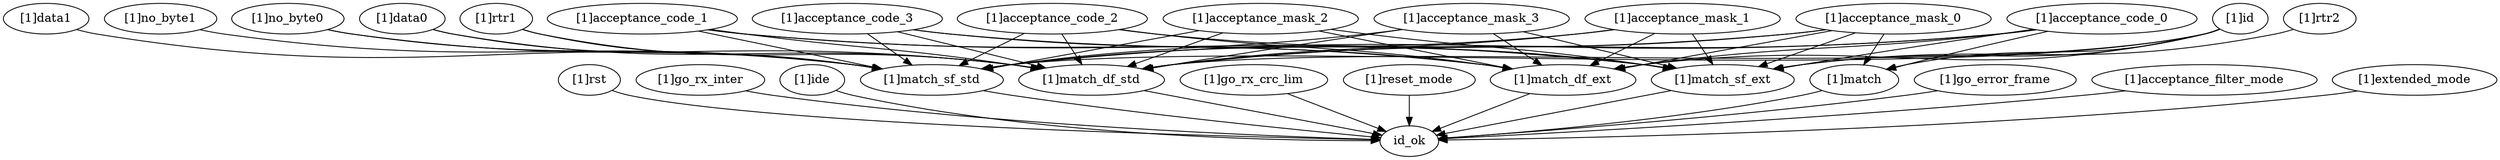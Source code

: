 strict digraph "" {
	"[1]rst"	 [complexity=1,
		importance=1.70586034899,
		rank=1.70586034899];
	id_ok	 [complexity=0,
		importance=0.240638544848,
		rank=0.0];
	"[1]rst" -> id_ok;
	"[1]go_rx_inter"	 [complexity=3,
		importance=0.262029079897,
		rank=0.0873430266325];
	"[1]go_rx_inter" -> id_ok;
	"[1]ide"	 [complexity=2,
		importance=0.983944714442,
		rank=0.491972357221];
	"[1]ide" -> id_ok;
	"[1]no_byte0"	 [complexity=108,
		importance=0.321921968652,
		rank=0.002980758969];
	"[1]match_sf_std"	 [complexity=3,
		importance=0.321921630106,
		rank=0.107307210035];
	"[1]no_byte0" -> "[1]match_sf_std";
	"[1]match_df_std"	 [complexity=3,
		importance=0.300531433603,
		rank=0.100177144534];
	"[1]no_byte0" -> "[1]match_df_std";
	"[1]go_rx_crc_lim"	 [complexity=1,
		importance=1.46522180414,
		rank=1.46522180414];
	"[1]go_rx_crc_lim" -> id_ok;
	"[1]reset_mode"	 [complexity=3,
		importance=0.262029079897,
		rank=0.0873430266325];
	"[1]reset_mode" -> id_ok;
	"[1]data0"	 [complexity=108,
		importance=0.321921968652,
		rank=0.002980758969];
	"[1]data0" -> "[1]match_sf_std";
	"[1]data0" -> "[1]match_df_std";
	"[1]acceptance_mask_2"	 [complexity=108,
		importance=0.321921968652,
		rank=0.002980758969];
	"[1]match_df_ext"	 [complexity=3,
		importance=0.284488786226,
		rank=0.0948295954085];
	"[1]acceptance_mask_2" -> "[1]match_df_ext";
	"[1]match_sf_ext"	 [complexity=3,
		importance=0.295183884477,
		rank=0.098394628159];
	"[1]acceptance_mask_2" -> "[1]match_sf_ext";
	"[1]acceptance_mask_2" -> "[1]match_sf_std";
	"[1]acceptance_mask_2" -> "[1]match_df_std";
	"[1]acceptance_mask_3"	 [complexity=108,
		importance=0.321921968652,
		rank=0.002980758969];
	"[1]acceptance_mask_3" -> "[1]match_df_ext";
	"[1]acceptance_mask_3" -> "[1]match_sf_ext";
	"[1]acceptance_mask_3" -> "[1]match_sf_std";
	"[1]acceptance_mask_3" -> "[1]match_df_std";
	"[1]acceptance_mask_0"	 [complexity=108,
		importance=0.321921968652,
		rank=0.002980758969];
	"[1]acceptance_mask_0" -> "[1]match_df_ext";
	"[1]match"	 [complexity=3,
		importance=0.268446138848,
		rank=0.0894820462828];
	"[1]acceptance_mask_0" -> "[1]match";
	"[1]acceptance_mask_0" -> "[1]match_sf_ext";
	"[1]acceptance_mask_0" -> "[1]match_sf_std";
	"[1]acceptance_mask_0" -> "[1]match_df_std";
	"[1]acceptance_mask_1"	 [complexity=108,
		importance=0.321921968652,
		rank=0.002980758969];
	"[1]acceptance_mask_1" -> "[1]match_df_ext";
	"[1]acceptance_mask_1" -> "[1]match_sf_ext";
	"[1]acceptance_mask_1" -> "[1]match_sf_std";
	"[1]acceptance_mask_1" -> "[1]match_df_std";
	"[1]no_byte1"	 [complexity=104,
		importance=0.343312165155,
		rank=0.00330107851111];
	"[1]no_byte1" -> "[1]match_sf_std";
	"[1]match_df_ext" -> id_ok;
	"[1]match" -> id_ok;
	"[1]rtr2"	 [complexity=94,
		importance=0.316574419526,
		rank=0.00336781297368];
	"[1]rtr2" -> "[1]match_sf_ext";
	"[1]rtr1"	 [complexity=108,
		importance=0.321921968652,
		rank=0.002980758969];
	"[1]rtr1" -> "[1]match_sf_std";
	"[1]rtr1" -> "[1]match_df_std";
	"[1]data1"	 [complexity=104,
		importance=0.343312165155,
		rank=0.00330107851111];
	"[1]data1" -> "[1]match_sf_std";
	"[1]match_sf_ext" -> id_ok;
	"[1]match_sf_std" -> id_ok;
	"[1]match_df_std" -> id_ok;
	"[1]go_error_frame"	 [complexity=3,
		importance=0.262029079897,
		rank=0.0873430266325];
	"[1]go_error_frame" -> id_ok;
	"[1]acceptance_code_1"	 [complexity=108,
		importance=0.321921968652,
		rank=0.002980758969];
	"[1]acceptance_code_1" -> "[1]match_df_ext";
	"[1]acceptance_code_1" -> "[1]match_sf_ext";
	"[1]acceptance_code_1" -> "[1]match_sf_std";
	"[1]acceptance_code_1" -> "[1]match_df_std";
	"[1]acceptance_code_0"	 [complexity=108,
		importance=0.321921968652,
		rank=0.002980758969];
	"[1]acceptance_code_0" -> "[1]match_df_ext";
	"[1]acceptance_code_0" -> "[1]match";
	"[1]acceptance_code_0" -> "[1]match_sf_ext";
	"[1]acceptance_code_0" -> "[1]match_sf_std";
	"[1]acceptance_code_0" -> "[1]match_df_std";
	"[1]acceptance_code_3"	 [complexity=108,
		importance=0.321921968652,
		rank=0.002980758969];
	"[1]acceptance_code_3" -> "[1]match_df_ext";
	"[1]acceptance_code_3" -> "[1]match_sf_ext";
	"[1]acceptance_code_3" -> "[1]match_sf_std";
	"[1]acceptance_code_3" -> "[1]match_df_std";
	"[1]acceptance_code_2"	 [complexity=108,
		importance=0.321921968652,
		rank=0.002980758969];
	"[1]acceptance_code_2" -> "[1]match_df_ext";
	"[1]acceptance_code_2" -> "[1]match_sf_ext";
	"[1]acceptance_code_2" -> "[1]match_sf_std";
	"[1]acceptance_code_2" -> "[1]match_df_std";
	"[1]acceptance_filter_mode"	 [complexity=1,
		importance=0.983944714442,
		rank=0.983944714442];
	"[1]acceptance_filter_mode" -> id_ok;
	"[1]id"	 [complexity=108,
		importance=0.321921968652,
		rank=0.002980758969];
	"[1]id" -> "[1]match_df_ext";
	"[1]id" -> "[1]match";
	"[1]id" -> "[1]match_sf_ext";
	"[1]id" -> "[1]match_sf_std";
	"[1]id" -> "[1]match_df_std";
	"[1]extended_mode"	 [complexity=1,
		importance=1.22458325929,
		rank=1.22458325929];
	"[1]extended_mode" -> id_ok;
}

